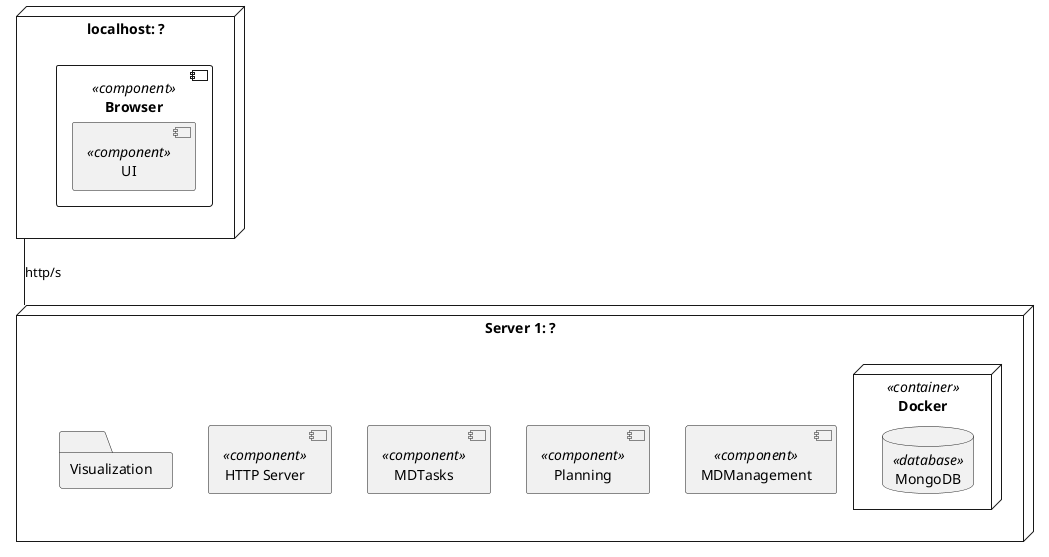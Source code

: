 @startuml dev-physical-view

node "localhost: ?" as LOCAL {
  component "Browser" as B <<component>> {
    component "UI" as UI <<component>> {
    }
  }
}

node "Server 1: ?" as S1 {
  component "MDManagement" as MDM <<component>> { 
  }
  component "Planning" as P <<component>>  { 
  }
  component "MDTasks" as MDT <<component>>  { 
  }
  component "HTTP Server" as SERV <<component>> { 
  }
  folder "Visualization" as V {
  }
  node "Docker" <<container>> {
    database "MongoDB" as DB <<database>> {
    }
  }
}

LOCAL -- S1 : http/s

@enduml
